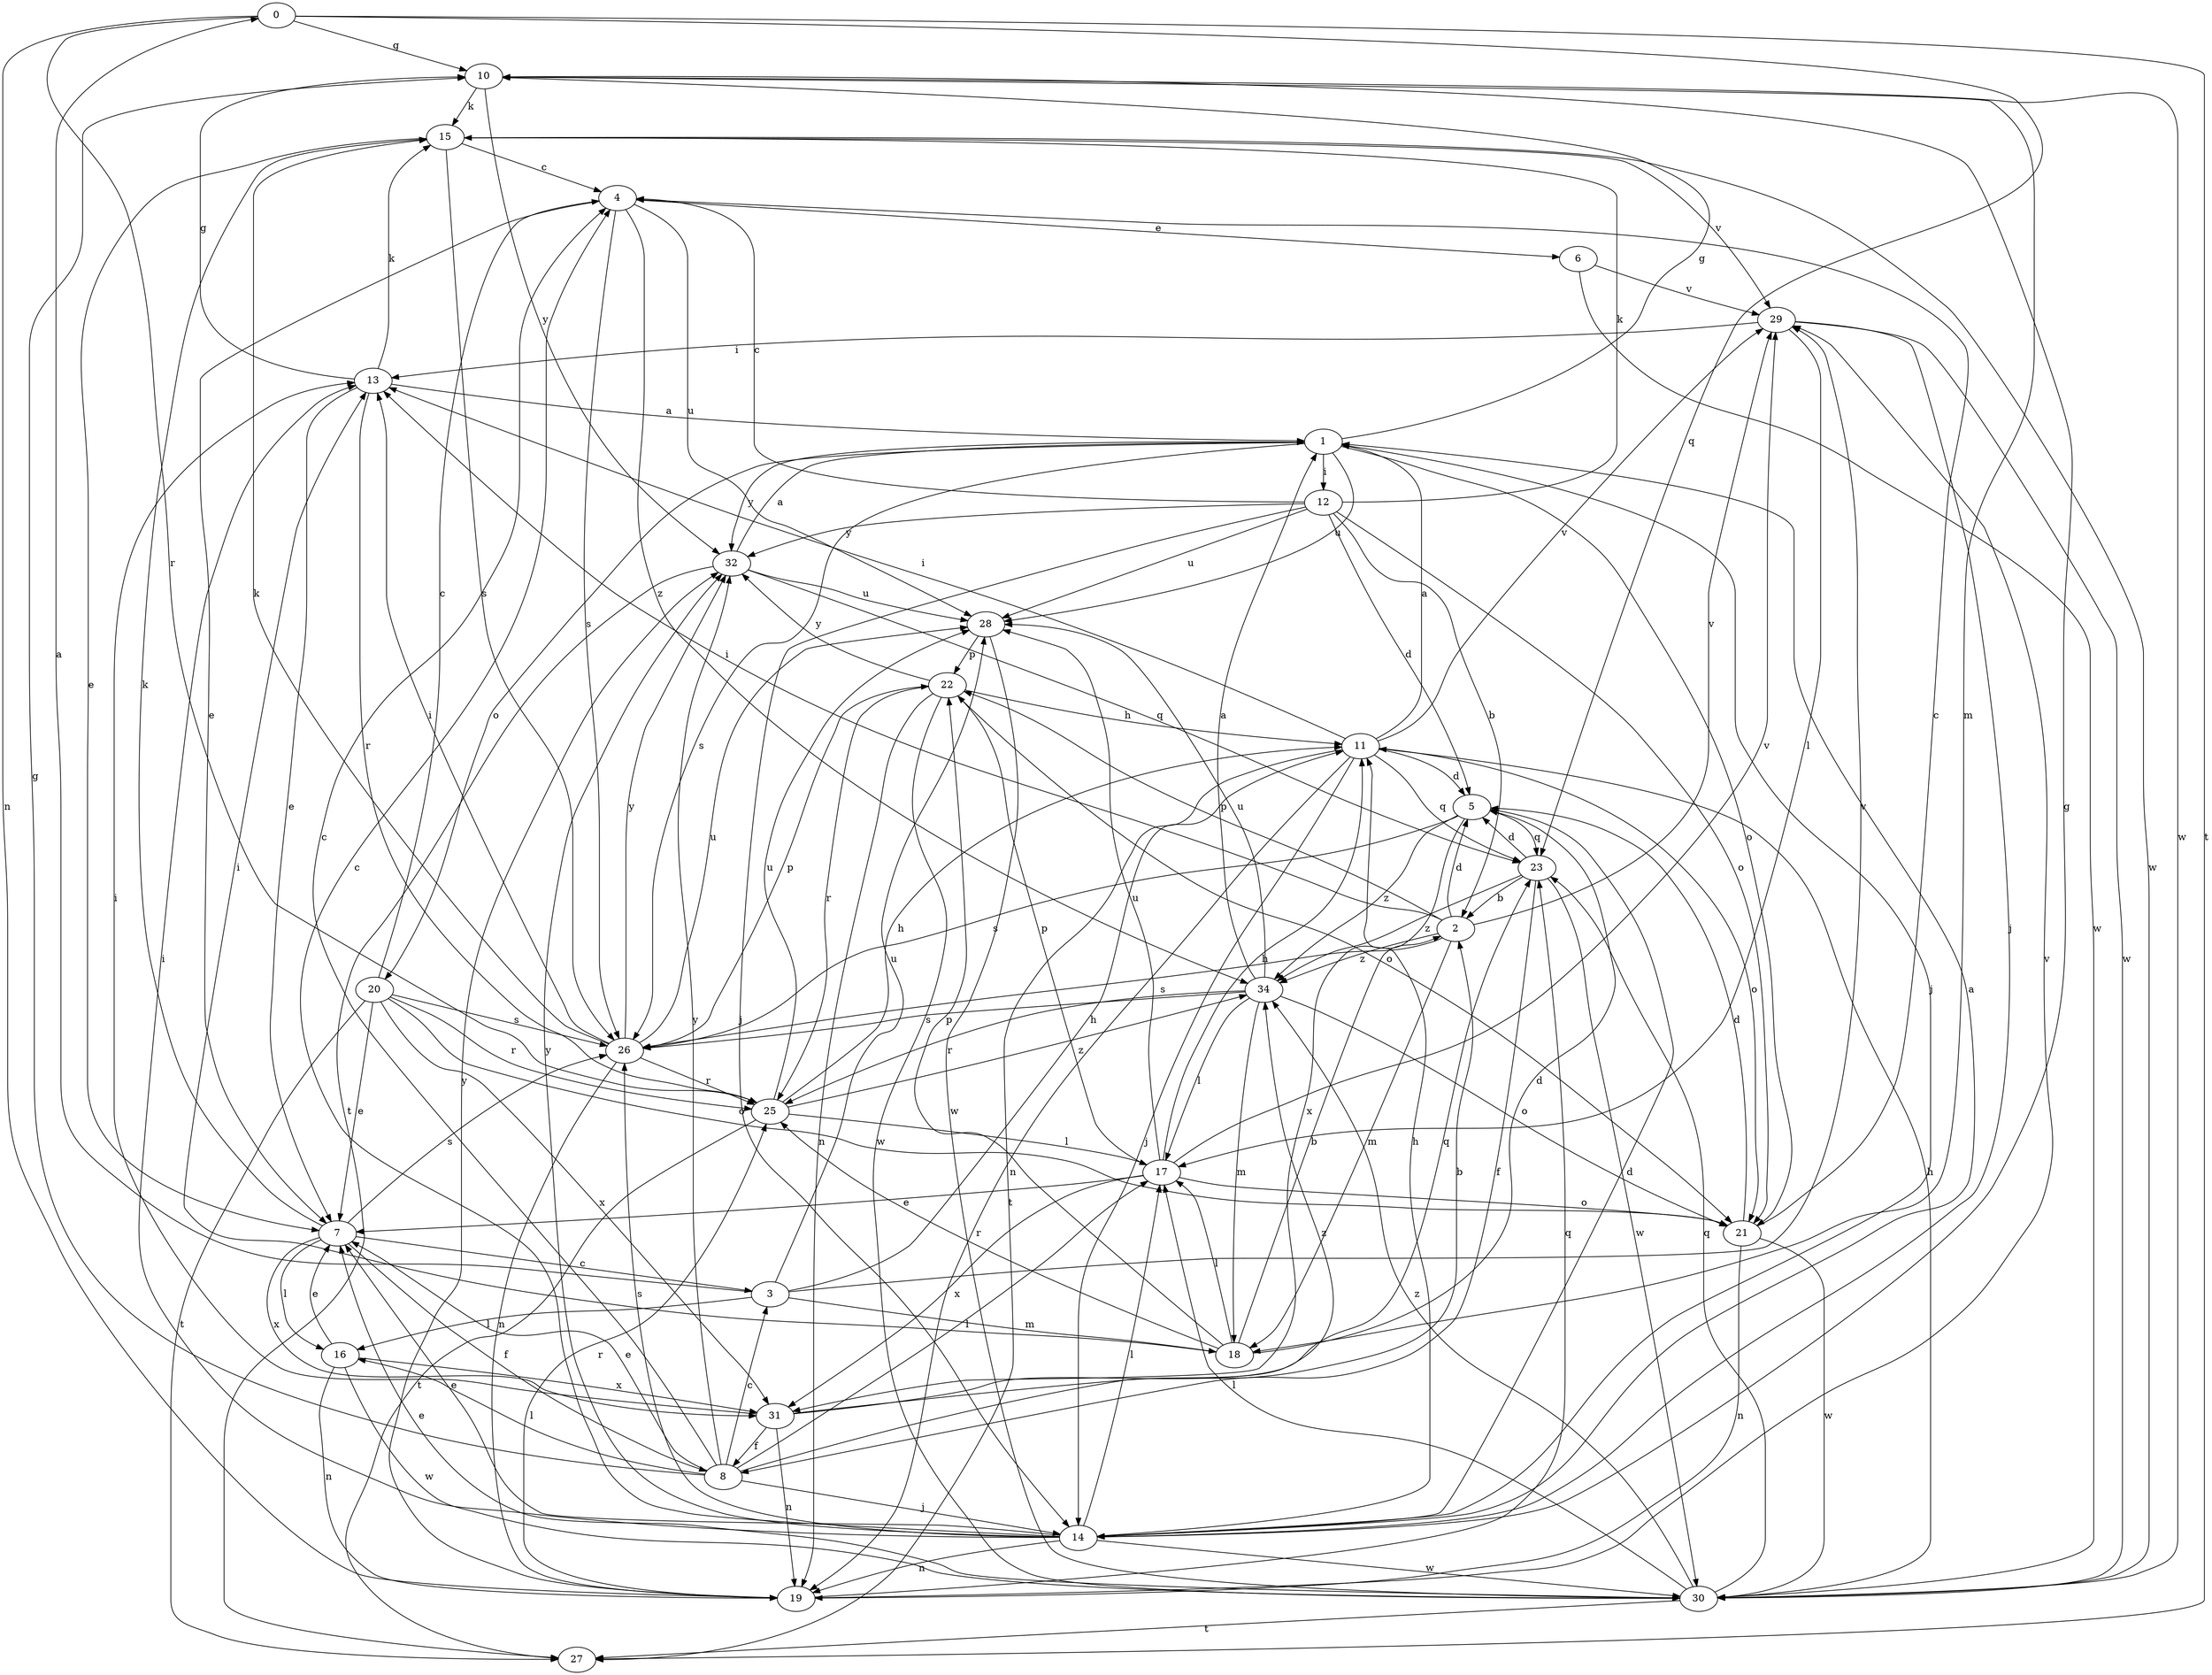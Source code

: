 strict digraph  {
0;
1;
2;
3;
4;
5;
6;
7;
8;
10;
11;
12;
13;
14;
15;
16;
17;
18;
19;
20;
21;
22;
23;
25;
26;
27;
28;
29;
30;
31;
32;
34;
0 -> 10  [label=g];
0 -> 19  [label=n];
0 -> 23  [label=q];
0 -> 25  [label=r];
0 -> 27  [label=t];
1 -> 10  [label=g];
1 -> 12  [label=i];
1 -> 14  [label=j];
1 -> 20  [label=o];
1 -> 21  [label=o];
1 -> 26  [label=s];
1 -> 28  [label=u];
1 -> 32  [label=y];
2 -> 5  [label=d];
2 -> 13  [label=i];
2 -> 18  [label=m];
2 -> 22  [label=p];
2 -> 26  [label=s];
2 -> 29  [label=v];
2 -> 34  [label=z];
3 -> 0  [label=a];
3 -> 11  [label=h];
3 -> 16  [label=l];
3 -> 18  [label=m];
3 -> 28  [label=u];
3 -> 29  [label=v];
4 -> 6  [label=e];
4 -> 7  [label=e];
4 -> 26  [label=s];
4 -> 28  [label=u];
4 -> 34  [label=z];
5 -> 23  [label=q];
5 -> 26  [label=s];
5 -> 31  [label=x];
5 -> 34  [label=z];
6 -> 29  [label=v];
6 -> 30  [label=w];
7 -> 3  [label=c];
7 -> 8  [label=f];
7 -> 15  [label=k];
7 -> 16  [label=l];
7 -> 26  [label=s];
7 -> 31  [label=x];
8 -> 3  [label=c];
8 -> 4  [label=c];
8 -> 7  [label=e];
8 -> 10  [label=g];
8 -> 14  [label=j];
8 -> 16  [label=l];
8 -> 17  [label=l];
8 -> 32  [label=y];
8 -> 34  [label=z];
10 -> 15  [label=k];
10 -> 18  [label=m];
10 -> 30  [label=w];
10 -> 32  [label=y];
11 -> 1  [label=a];
11 -> 5  [label=d];
11 -> 13  [label=i];
11 -> 14  [label=j];
11 -> 19  [label=n];
11 -> 21  [label=o];
11 -> 23  [label=q];
11 -> 27  [label=t];
11 -> 29  [label=v];
12 -> 2  [label=b];
12 -> 4  [label=c];
12 -> 5  [label=d];
12 -> 14  [label=j];
12 -> 15  [label=k];
12 -> 21  [label=o];
12 -> 28  [label=u];
12 -> 32  [label=y];
13 -> 1  [label=a];
13 -> 7  [label=e];
13 -> 10  [label=g];
13 -> 15  [label=k];
13 -> 25  [label=r];
14 -> 1  [label=a];
14 -> 4  [label=c];
14 -> 5  [label=d];
14 -> 7  [label=e];
14 -> 10  [label=g];
14 -> 11  [label=h];
14 -> 13  [label=i];
14 -> 17  [label=l];
14 -> 19  [label=n];
14 -> 26  [label=s];
14 -> 30  [label=w];
14 -> 32  [label=y];
15 -> 4  [label=c];
15 -> 7  [label=e];
15 -> 26  [label=s];
15 -> 29  [label=v];
15 -> 30  [label=w];
16 -> 7  [label=e];
16 -> 19  [label=n];
16 -> 30  [label=w];
16 -> 31  [label=x];
17 -> 7  [label=e];
17 -> 11  [label=h];
17 -> 21  [label=o];
17 -> 22  [label=p];
17 -> 28  [label=u];
17 -> 29  [label=v];
17 -> 31  [label=x];
18 -> 2  [label=b];
18 -> 5  [label=d];
18 -> 13  [label=i];
18 -> 17  [label=l];
18 -> 22  [label=p];
18 -> 25  [label=r];
19 -> 23  [label=q];
19 -> 25  [label=r];
19 -> 29  [label=v];
19 -> 32  [label=y];
20 -> 4  [label=c];
20 -> 7  [label=e];
20 -> 21  [label=o];
20 -> 25  [label=r];
20 -> 26  [label=s];
20 -> 27  [label=t];
20 -> 31  [label=x];
21 -> 4  [label=c];
21 -> 5  [label=d];
21 -> 19  [label=n];
21 -> 30  [label=w];
22 -> 11  [label=h];
22 -> 19  [label=n];
22 -> 21  [label=o];
22 -> 25  [label=r];
22 -> 30  [label=w];
22 -> 32  [label=y];
23 -> 2  [label=b];
23 -> 5  [label=d];
23 -> 8  [label=f];
23 -> 30  [label=w];
23 -> 34  [label=z];
25 -> 11  [label=h];
25 -> 17  [label=l];
25 -> 27  [label=t];
25 -> 28  [label=u];
25 -> 34  [label=z];
26 -> 13  [label=i];
26 -> 15  [label=k];
26 -> 19  [label=n];
26 -> 22  [label=p];
26 -> 25  [label=r];
26 -> 28  [label=u];
26 -> 32  [label=y];
28 -> 22  [label=p];
28 -> 30  [label=w];
29 -> 13  [label=i];
29 -> 14  [label=j];
29 -> 17  [label=l];
29 -> 30  [label=w];
30 -> 7  [label=e];
30 -> 11  [label=h];
30 -> 17  [label=l];
30 -> 23  [label=q];
30 -> 27  [label=t];
30 -> 34  [label=z];
31 -> 2  [label=b];
31 -> 8  [label=f];
31 -> 13  [label=i];
31 -> 19  [label=n];
31 -> 23  [label=q];
32 -> 1  [label=a];
32 -> 23  [label=q];
32 -> 27  [label=t];
32 -> 28  [label=u];
34 -> 1  [label=a];
34 -> 17  [label=l];
34 -> 18  [label=m];
34 -> 21  [label=o];
34 -> 25  [label=r];
34 -> 26  [label=s];
34 -> 28  [label=u];
}
